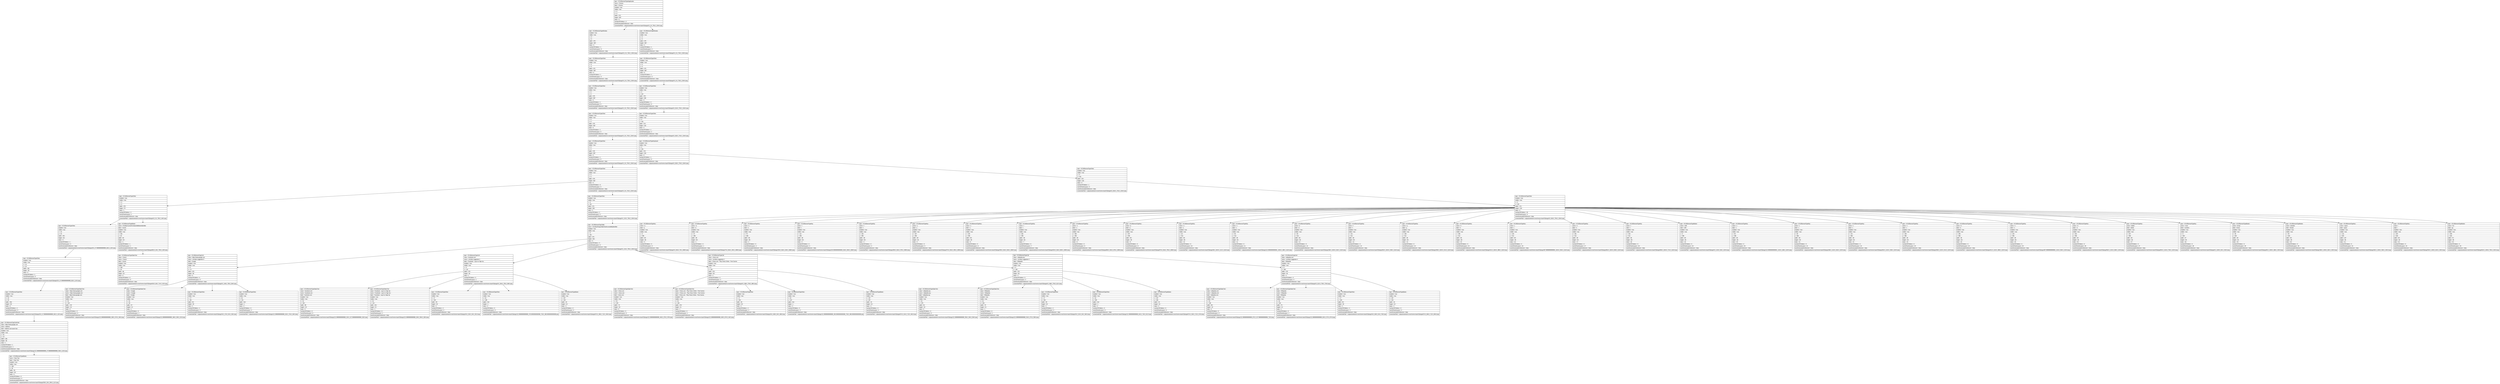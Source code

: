 digraph Layout {

	node [shape=record fontname=Arial];

	0	[label="{type = XCUIElementTypeApplication\l|name = Chrome\l|label = Chrome\l|enabled = true\l|visible = true\l|x = 0\l|y = 0\l|width = 375\l|height = 667\l|index = 0\l|numberOfChildren = 3\l|eventGeneratedOnElement = false \l|screenshotPath = outputs/android-to-ios/chrome-back/S3/pngs/0.0_0.0_750.0_1334.0.png\l}"]
	1	[label="{type = XCUIElementTypeWindow\l|enabled = true\l|visible = true\l|x = 0\l|y = 0\l|width = 375\l|height = 667\l|index = 0\l|numberOfChildren = 1\l|numInParentLayout = 0\l|eventGeneratedOnElement = false \l|screenshotPath = outputs/android-to-ios/chrome-back/S3/pngs/0.0_0.0_750.0_1334.0.png\l}"]
	2	[label="{type = XCUIElementTypeWindow\l|enabled = true\l|visible = true\l|x = 0\l|y = 0\l|width = 375\l|height = 667\l|index = 2\l|numberOfChildren = 1\l|numInParentLayout = 2\l|eventGeneratedOnElement = false \l|screenshotPath = outputs/android-to-ios/chrome-back/S3/pngs/0.0_0.0_750.0_1334.0.png\l}"]
	3	[label="{type = XCUIElementTypeOther\l|enabled = true\l|visible = true\l|x = 0\l|y = 0\l|width = 375\l|height = 667\l|index = 0\l|numberOfChildren = 1\l|numInParentLayout = 0\l|eventGeneratedOnElement = false \l|screenshotPath = outputs/android-to-ios/chrome-back/S3/pngs/0.0_0.0_750.0_1334.0.png\l}"]
	4	[label="{type = XCUIElementTypeOther\l|enabled = true\l|visible = true\l|x = 0\l|y = 0\l|width = 375\l|height = 667\l|index = 0\l|numberOfChildren = 1\l|numInParentLayout = 0\l|eventGeneratedOnElement = false \l|screenshotPath = outputs/android-to-ios/chrome-back/S3/pngs/0.0_0.0_750.0_1334.0.png\l}"]
	5	[label="{type = XCUIElementTypeOther\l|enabled = true\l|visible = true\l|x = 0\l|y = 0\l|width = 375\l|height = 667\l|index = 0\l|numberOfChildren = 1\l|numInParentLayout = 0\l|eventGeneratedOnElement = false \l|screenshotPath = outputs/android-to-ios/chrome-back/S3/pngs/0.0_0.0_750.0_1334.0.png\l}"]
	6	[label="{type = XCUIElementTypeOther\l|enabled = true\l|visible = true\l|x = 0\l|y = 407\l|width = 375\l|height = 260\l|index = 0\l|numberOfChildren = 3\l|numInParentLayout = 0\l|eventGeneratedOnElement = false \l|screenshotPath = outputs/android-to-ios/chrome-back/S3/pngs/0.0_814.0_750.0_1334.0.png\l}"]
	7	[label="{type = XCUIElementTypeOther\l|enabled = true\l|visible = true\l|x = 0\l|y = 0\l|width = 375\l|height = 667\l|index = 0\l|numberOfChildren = 1\l|numInParentLayout = 0\l|eventGeneratedOnElement = false \l|screenshotPath = outputs/android-to-ios/chrome-back/S3/pngs/0.0_0.0_750.0_1334.0.png\l}"]
	8	[label="{type = XCUIElementTypeOther\l|enabled = true\l|visible = true\l|x = 0\l|y = 451\l|width = 375\l|height = 216\l|index = 2\l|numberOfChildren = 1\l|numInParentLayout = 2\l|eventGeneratedOnElement = false \l|screenshotPath = outputs/android-to-ios/chrome-back/S3/pngs/0.0_902.0_750.0_1334.0.png\l}"]
	9	[label="{type = XCUIElementTypeOther\l|enabled = true\l|visible = true\l|x = 0\l|y = 0\l|width = 375\l|height = 667\l|index = 0\l|numberOfChildren = 1\l|numInParentLayout = 0\l|eventGeneratedOnElement = false \l|screenshotPath = outputs/android-to-ios/chrome-back/S3/pngs/0.0_0.0_750.0_1334.0.png\l}"]
	10	[label="{type = XCUIElementTypeKeyboard\l|enabled = true\l|visible = true\l|x = 0\l|y = 451\l|width = 375\l|height = 216\l|index = 0\l|numberOfChildren = 1\l|numInParentLayout = 0\l|eventGeneratedOnElement = false \l|screenshotPath = outputs/android-to-ios/chrome-back/S3/pngs/0.0_902.0_750.0_1334.0.png\l}"]
	11	[label="{type = XCUIElementTypeOther\l|enabled = true\l|visible = true\l|x = 0\l|y = 0\l|width = 375\l|height = 667\l|index = 0\l|numberOfChildren = 6\l|numInParentLayout = 0\l|eventGeneratedOnElement = false \l|screenshotPath = outputs/android-to-ios/chrome-back/S3/pngs/0.0_0.0_750.0_1334.0.png\l}"]
	12	[label="{type = XCUIElementTypeOther\l|enabled = true\l|visible = true\l|x = 0\l|y = 451\l|width = 375\l|height = 216\l|index = 0\l|numberOfChildren = 1\l|numInParentLayout = 0\l|eventGeneratedOnElement = false \l|screenshotPath = outputs/android-to-ios/chrome-back/S3/pngs/0.0_902.0_750.0_1334.0.png\l}"]
	13	[label="{type = XCUIElementTypeOther\l|enabled = true\l|visible = true\l|x = 0\l|y = 0\l|width = 375\l|height = 70\l|index = 1\l|numberOfChildren = 3\l|numInParentLayout = 1\l|eventGeneratedOnElement = false \l|screenshotPath = outputs/android-to-ios/chrome-back/S3/pngs/0.0_0.0_750.0_140.0.png\l}"]
	14	[label="{type = XCUIElementTypeOther\l|enabled = true\l|visible = true\l|x = 0\l|y = 66\l|width = 375\l|height = 601\l|index = 5\l|numberOfChildren = 2\l|numInParentLayout = 5\l|eventGeneratedOnElement = false \l|screenshotPath = outputs/android-to-ios/chrome-back/S3/pngs/0.0_132.0_750.0_1334.0.png\l}"]
	15	[label="{type = XCUIElementTypeOther\l|enabled = true\l|visible = true\l|x = 0\l|y = 451\l|width = 375\l|height = 216\l|index = 0\l|numberOfChildren = 34\l|numInParentLayout = 0\l|eventGeneratedOnElement = false \l|screenshotPath = outputs/android-to-ios/chrome-back/S3/pngs/0.0_902.0_750.0_1334.0.png\l}"]
	16	[label="{type = XCUIElementTypeOther\l|enabled = true\l|visible = true\l|x = 10\l|y = 24\l|width = 291\l|height = 36\l|index = 0\l|numberOfChildren = 1\l|numInParentLayout = 0\l|eventGeneratedOnElement = false \l|screenshotPath = outputs/android-to-ios/chrome-back/S3/pngs/20.0_47.99999999999999_602.0_120.0.png\l}"]
	17	[label="{type = XCUIElementTypeButton\l|name = kToolbarCancelOmniboxEditButtonIdentifier\l|label = Cancel\l|enabled = true\l|visible = true\l|x = 301\l|y = 20\l|width = 64\l|height = 44\l|index = 1\l|numberOfChildren = 1\l|numInParentLayout = 1\l|eventGeneratedOnElement = false \l|screenshotPath = outputs/android-to-ios/chrome-back/S3/pngs/602.0_40.0_730.0_128.0.png\l}"]
	18	[label="{type = XCUIElementTypeTable\l|name = OmniboxPopupTableViewAccessibilityIdentifier\l|enabled = true\l|visible = true\l|x = 0\l|y = 66\l|width = 375\l|height = 601\l|index = 0\l|numberOfChildren = 5\l|numInParentLayout = 0\l|eventGeneratedOnElement = false \l|screenshotPath = outputs/android-to-ios/chrome-back/S3/pngs/0.0_132.0_750.0_1334.0.png\l}"]
	19	[label="{type = XCUIElementTypeKey\l|name = q\l|label = q\l|enabled = true\l|visible = true\l|x = 0\l|y = 458\l|width = 38\l|height = 46\l|index = 0\l|numberOfChildren = 0\l|numInParentLayout = 0\l|eventGeneratedOnElement = false \l|screenshotPath = outputs/android-to-ios/chrome-back/S3/pngs/0.0_916.0_76.0_1008.0.png\l}"]
	20	[label="{type = XCUIElementTypeKey\l|name = w\l|label = w\l|enabled = true\l|visible = true\l|x = 37\l|y = 458\l|width = 38\l|height = 46\l|index = 1\l|numberOfChildren = 0\l|numInParentLayout = 1\l|eventGeneratedOnElement = false \l|screenshotPath = outputs/android-to-ios/chrome-back/S3/pngs/74.0_916.0_150.0_1008.0.png\l}"]
	21	[label="{type = XCUIElementTypeKey\l|name = e\l|label = e\l|enabled = true\l|visible = true\l|x = 75\l|y = 458\l|width = 38\l|height = 46\l|index = 2\l|numberOfChildren = 0\l|numInParentLayout = 2\l|eventGeneratedOnElement = false \l|screenshotPath = outputs/android-to-ios/chrome-back/S3/pngs/150.0_916.0_226.0_1008.0.png\l}"]
	22	[label="{type = XCUIElementTypeKey\l|name = r\l|label = r\l|enabled = true\l|visible = true\l|x = 112\l|y = 458\l|width = 38\l|height = 46\l|index = 3\l|numberOfChildren = 0\l|numInParentLayout = 3\l|eventGeneratedOnElement = false \l|screenshotPath = outputs/android-to-ios/chrome-back/S3/pngs/224.00000000000003_916.0_300.0_1008.0.png\l}"]
	23	[label="{type = XCUIElementTypeKey\l|name = t\l|label = t\l|enabled = true\l|visible = true\l|x = 150\l|y = 458\l|width = 38\l|height = 46\l|index = 4\l|numberOfChildren = 0\l|numInParentLayout = 4\l|eventGeneratedOnElement = false \l|screenshotPath = outputs/android-to-ios/chrome-back/S3/pngs/300.0_916.0_376.0_1008.0.png\l}"]
	24	[label="{type = XCUIElementTypeKey\l|name = y\l|label = y\l|enabled = true\l|visible = true\l|x = 187\l|y = 458\l|width = 38\l|height = 46\l|index = 5\l|numberOfChildren = 0\l|numInParentLayout = 5\l|eventGeneratedOnElement = false \l|screenshotPath = outputs/android-to-ios/chrome-back/S3/pngs/374.0_916.0_450.0_1008.0.png\l}"]
	25	[label="{type = XCUIElementTypeKey\l|name = u\l|label = u\l|enabled = true\l|visible = true\l|x = 225\l|y = 458\l|width = 38\l|height = 46\l|index = 6\l|numberOfChildren = 0\l|numInParentLayout = 6\l|eventGeneratedOnElement = false \l|screenshotPath = outputs/android-to-ios/chrome-back/S3/pngs/450.0_916.0_526.0_1008.0.png\l}"]
	26	[label="{type = XCUIElementTypeKey\l|name = i\l|label = i\l|enabled = true\l|visible = true\l|x = 262\l|y = 458\l|width = 38\l|height = 46\l|index = 7\l|numberOfChildren = 0\l|numInParentLayout = 7\l|eventGeneratedOnElement = false \l|screenshotPath = outputs/android-to-ios/chrome-back/S3/pngs/524.0_916.0_600.0_1008.0.png\l}"]
	27	[label="{type = XCUIElementTypeKey\l|name = o\l|label = o\l|enabled = true\l|visible = true\l|x = 300\l|y = 458\l|width = 38\l|height = 46\l|index = 8\l|numberOfChildren = 0\l|numInParentLayout = 8\l|eventGeneratedOnElement = false \l|screenshotPath = outputs/android-to-ios/chrome-back/S3/pngs/600.0_916.0_676.0_1008.0.png\l}"]
	28	[label="{type = XCUIElementTypeKey\l|name = p\l|label = p\l|enabled = true\l|visible = true\l|x = 337\l|y = 458\l|width = 38\l|height = 46\l|index = 9\l|numberOfChildren = 0\l|numInParentLayout = 9\l|eventGeneratedOnElement = false \l|screenshotPath = outputs/android-to-ios/chrome-back/S3/pngs/674.0_916.0_750.0_1008.0.png\l}"]
	29	[label="{type = XCUIElementTypeKey\l|name = a\l|label = a\l|enabled = true\l|visible = true\l|x = 18\l|y = 512\l|width = 38\l|height = 46\l|index = 10\l|numberOfChildren = 0\l|numInParentLayout = 10\l|eventGeneratedOnElement = false \l|screenshotPath = outputs/android-to-ios/chrome-back/S3/pngs/36.0_1024.0_112.0_1116.0.png\l}"]
	30	[label="{type = XCUIElementTypeKey\l|name = s\l|label = s\l|enabled = true\l|visible = true\l|x = 56\l|y = 512\l|width = 38\l|height = 46\l|index = 11\l|numberOfChildren = 0\l|numInParentLayout = 11\l|eventGeneratedOnElement = false \l|screenshotPath = outputs/android-to-ios/chrome-back/S3/pngs/112.00000000000001_1024.0_188.0_1116.0.png\l}"]
	31	[label="{type = XCUIElementTypeKey\l|name = d\l|label = d\l|enabled = true\l|visible = true\l|x = 93\l|y = 512\l|width = 38\l|height = 46\l|index = 12\l|numberOfChildren = 0\l|numInParentLayout = 12\l|eventGeneratedOnElement = false \l|screenshotPath = outputs/android-to-ios/chrome-back/S3/pngs/186.0_1024.0_262.0_1116.0.png\l}"]
	32	[label="{type = XCUIElementTypeKey\l|name = f\l|label = f\l|enabled = true\l|visible = true\l|x = 131\l|y = 512\l|width = 38\l|height = 46\l|index = 13\l|numberOfChildren = 0\l|numInParentLayout = 13\l|eventGeneratedOnElement = false \l|screenshotPath = outputs/android-to-ios/chrome-back/S3/pngs/262.0_1024.0_338.0_1116.0.png\l}"]
	33	[label="{type = XCUIElementTypeKey\l|name = g\l|label = g\l|enabled = true\l|visible = true\l|x = 169\l|y = 512\l|width = 38\l|height = 46\l|index = 14\l|numberOfChildren = 0\l|numInParentLayout = 14\l|eventGeneratedOnElement = false \l|screenshotPath = outputs/android-to-ios/chrome-back/S3/pngs/338.0_1024.0_414.0_1116.0.png\l}"]
	34	[label="{type = XCUIElementTypeKey\l|name = h\l|label = h\l|enabled = true\l|visible = true\l|x = 206\l|y = 512\l|width = 38\l|height = 46\l|index = 15\l|numberOfChildren = 0\l|numInParentLayout = 15\l|eventGeneratedOnElement = false \l|screenshotPath = outputs/android-to-ios/chrome-back/S3/pngs/412.0_1024.0_488.0_1116.0.png\l}"]
	35	[label="{type = XCUIElementTypeKey\l|name = j\l|label = j\l|enabled = true\l|visible = true\l|x = 244\l|y = 512\l|width = 38\l|height = 46\l|index = 16\l|numberOfChildren = 0\l|numInParentLayout = 16\l|eventGeneratedOnElement = false \l|screenshotPath = outputs/android-to-ios/chrome-back/S3/pngs/487.99999999999994_1024.0_564.0_1116.0.png\l}"]
	36	[label="{type = XCUIElementTypeKey\l|name = k\l|label = k\l|enabled = true\l|visible = true\l|x = 281\l|y = 512\l|width = 38\l|height = 46\l|index = 17\l|numberOfChildren = 0\l|numInParentLayout = 17\l|eventGeneratedOnElement = false \l|screenshotPath = outputs/android-to-ios/chrome-back/S3/pngs/562.0_1024.0_638.0_1116.0.png\l}"]
	37	[label="{type = XCUIElementTypeKey\l|name = l\l|label = l\l|enabled = true\l|visible = true\l|x = 319\l|y = 512\l|width = 38\l|height = 46\l|index = 18\l|numberOfChildren = 0\l|numInParentLayout = 18\l|eventGeneratedOnElement = false \l|screenshotPath = outputs/android-to-ios/chrome-back/S3/pngs/638.0_1024.0_714.0_1116.0.png\l}"]
	38	[label="{type = XCUIElementTypeButton\l|name = shift\l|label = shift\l|enabled = true\l|visible = true\l|x = 0\l|y = 566\l|width = 48\l|height = 46\l|index = 19\l|numberOfChildren = 0\l|numInParentLayout = 19\l|eventGeneratedOnElement = false \l|screenshotPath = outputs/android-to-ios/chrome-back/S3/pngs/0.0_1132.0_96.0_1224.0.png\l}"]
	39	[label="{type = XCUIElementTypeKey\l|name = z\l|label = z\l|enabled = true\l|visible = true\l|x = 56\l|y = 566\l|width = 38\l|height = 46\l|index = 20\l|numberOfChildren = 0\l|numInParentLayout = 20\l|eventGeneratedOnElement = false \l|screenshotPath = outputs/android-to-ios/chrome-back/S3/pngs/112.00000000000001_1132.0_188.0_1224.0.png\l}"]
	40	[label="{type = XCUIElementTypeKey\l|name = x\l|label = x\l|enabled = true\l|visible = true\l|x = 93\l|y = 566\l|width = 38\l|height = 46\l|index = 21\l|numberOfChildren = 0\l|numInParentLayout = 21\l|eventGeneratedOnElement = false \l|screenshotPath = outputs/android-to-ios/chrome-back/S3/pngs/186.0_1132.0_262.0_1224.0.png\l}"]
	41	[label="{type = XCUIElementTypeKey\l|name = c\l|label = c\l|enabled = true\l|visible = true\l|x = 131\l|y = 566\l|width = 38\l|height = 46\l|index = 22\l|numberOfChildren = 0\l|numInParentLayout = 22\l|eventGeneratedOnElement = false \l|screenshotPath = outputs/android-to-ios/chrome-back/S3/pngs/262.0_1132.0_338.0_1224.0.png\l}"]
	42	[label="{type = XCUIElementTypeKey\l|name = v\l|label = v\l|enabled = true\l|visible = true\l|x = 169\l|y = 566\l|width = 38\l|height = 46\l|index = 23\l|numberOfChildren = 0\l|numInParentLayout = 23\l|eventGeneratedOnElement = false \l|screenshotPath = outputs/android-to-ios/chrome-back/S3/pngs/338.0_1132.0_414.0_1224.0.png\l}"]
	43	[label="{type = XCUIElementTypeKey\l|name = b\l|label = b\l|enabled = true\l|visible = true\l|x = 206\l|y = 566\l|width = 38\l|height = 46\l|index = 24\l|numberOfChildren = 0\l|numInParentLayout = 24\l|eventGeneratedOnElement = false \l|screenshotPath = outputs/android-to-ios/chrome-back/S3/pngs/412.0_1132.0_488.0_1224.0.png\l}"]
	44	[label="{type = XCUIElementTypeKey\l|name = n\l|label = n\l|enabled = true\l|visible = true\l|x = 244\l|y = 566\l|width = 38\l|height = 46\l|index = 25\l|numberOfChildren = 0\l|numInParentLayout = 25\l|eventGeneratedOnElement = false \l|screenshotPath = outputs/android-to-ios/chrome-back/S3/pngs/487.99999999999994_1132.0_564.0_1224.0.png\l}"]
	45	[label="{type = XCUIElementTypeKey\l|name = m\l|label = m\l|enabled = true\l|visible = true\l|x = 281\l|y = 566\l|width = 38\l|height = 46\l|index = 26\l|numberOfChildren = 0\l|numInParentLayout = 26\l|eventGeneratedOnElement = false \l|screenshotPath = outputs/android-to-ios/chrome-back/S3/pngs/562.0_1132.0_638.0_1224.0.png\l}"]
	46	[label="{type = XCUIElementTypeKey\l|name = delete\l|label = delete\l|enabled = true\l|visible = true\l|x = 327\l|y = 566\l|width = 48\l|height = 46\l|index = 27\l|numberOfChildren = 0\l|numInParentLayout = 27\l|eventGeneratedOnElement = false \l|screenshotPath = outputs/android-to-ios/chrome-back/S3/pngs/654.0_1132.0_750.0_1224.0.png\l}"]
	47	[label="{type = XCUIElementTypeKey\l|name = more\l|label = numbers\l|enabled = true\l|visible = true\l|x = 0\l|y = 620\l|width = 47\l|height = 46\l|index = 28\l|numberOfChildren = 0\l|numInParentLayout = 28\l|eventGeneratedOnElement = false \l|screenshotPath = outputs/android-to-ios/chrome-back/S3/pngs/0.0_1240.0_94.0_1332.0.png\l}"]
	48	[label="{type = XCUIElementTypeButton\l|name = Emoji\l|label = Emoji\l|enabled = true\l|visible = true\l|x = 46\l|y = 620\l|width = 48\l|height = 46\l|index = 29\l|numberOfChildren = 0\l|numInParentLayout = 29\l|eventGeneratedOnElement = false \l|screenshotPath = outputs/android-to-ios/chrome-back/S3/pngs/92.0_1240.0_188.0_1332.0.png\l}"]
	49	[label="{type = XCUIElementTypeButton\l|name = dictation\l|label = Dictate\l|enabled = true\l|visible = true\l|x = 93\l|y = 620\l|width = 38\l|height = 46\l|index = 30\l|numberOfChildren = 0\l|numInParentLayout = 30\l|eventGeneratedOnElement = false \l|screenshotPath = outputs/android-to-ios/chrome-back/S3/pngs/186.0_1240.0_262.0_1332.0.png\l}"]
	50	[label="{type = XCUIElementTypeKey\l|name = space\l|label = space\l|enabled = true\l|visible = true\l|x = 131\l|y = 620\l|width = 137\l|height = 46\l|index = 31\l|numberOfChildren = 0\l|numInParentLayout = 31\l|eventGeneratedOnElement = false \l|screenshotPath = outputs/android-to-ios/chrome-back/S3/pngs/262.0_1240.0_536.0_1332.0.png\l}"]
	51	[label="{type = XCUIElementTypeKey\l|name = .\l|label = .\l|enabled = true\l|visible = true\l|x = 267\l|y = 620\l|width = 38\l|height = 46\l|index = 32\l|numberOfChildren = 0\l|numInParentLayout = 32\l|eventGeneratedOnElement = false \l|screenshotPath = outputs/android-to-ios/chrome-back/S3/pngs/534.0_1240.0_610.0_1332.0.png\l}"]
	52	[label="{type = XCUIElementTypeButton\l|name = Go\l|label = go\l|enabled = true\l|visible = true\l|x = 305\l|y = 620\l|width = 70\l|height = 46\l|index = 33\l|numberOfChildren = 0\l|numInParentLayout = 33\l|eventGeneratedOnElement = false \l|screenshotPath = outputs/android-to-ios/chrome-back/S3/pngs/610.0_1240.0_750.0_1332.0.png\l}"]
	53	[label="{type = XCUIElementTypeOther\l|enabled = true\l|visible = true\l|x = 10\l|y = 24\l|width = 291\l|height = 36\l|index = 0\l|numberOfChildren = 1\l|numInParentLayout = 0\l|eventGeneratedOnElement = false \l|screenshotPath = outputs/android-to-ios/chrome-back/S3/pngs/20.0_47.99999999999999_602.0_120.0.png\l}"]
	54	[label="{type = XCUIElementTypeStaticText\l|value = Cancel\l|name = Cancel\l|label = Cancel\l|enabled = true\l|visible = true\l|x = 309\l|y = 33\l|width = 48\l|height = 18\l|index = 0\l|numberOfChildren = 0\l|numInParentLayout = 0\l|eventGeneratedOnElement = false \l|screenshotPath = outputs/android-to-ios/chrome-back/S3/pngs/618.0_66.0_714.0_102.0.png\l}"]
	55	[label="{type = XCUIElementTypeCell\l|value = https://www.google.com\l|name = omnibox suggestion 0\l|label = Google\l|enabled = true\l|visible = true\l|x = 0\l|y = 74\l|width = 375\l|height = 58\l|index = 0\l|numberOfChildren = 4\l|numInParentLayout = 0\l|eventGeneratedOnElement = false \l|screenshotPath = outputs/android-to-ios/chrome-back/S3/pngs/0.0_148.0_750.0_264.0.png\l}"]
	56	[label="{type = XCUIElementTypeCell\l|value = facebook.com\l|name = omnibox suggestion 1\l|label = Facebook - Log In or Sign Up\l|enabled = true\l|visible = true\l|x = 0\l|y = 132\l|width = 375\l|height = 58\l|index = 1\l|numberOfChildren = 5\l|numInParentLayout = 1\l|eventGeneratedOnElement = false \l|screenshotPath = outputs/android-to-ios/chrome-back/S3/pngs/0.0_264.0_750.0_380.0.png\l}"]
	57	[label="{type = XCUIElementTypeCell\l|value = chess.com\l|name = omnibox suggestion 2\l|label = Chess.com - Play Chess Online - Free Games\l|enabled = true\l|visible = true\l|x = 0\l|y = 190\l|width = 375\l|height = 58\l|index = 2\l|numberOfChildren = 5\l|numInParentLayout = 2\l|eventGeneratedOnElement = false \l|screenshotPath = outputs/android-to-ios/chrome-back/S3/pngs/0.0_380.0_750.0_496.0.png\l}"]
	58	[label="{type = XCUIElementTypeCell\l|value = wikipedia.org\l|name = omnibox suggestion 3\l|label = Wikipedia\l|enabled = true\l|visible = true\l|x = 0\l|y = 248\l|width = 375\l|height = 58\l|index = 3\l|numberOfChildren = 5\l|numInParentLayout = 3\l|eventGeneratedOnElement = false \l|screenshotPath = outputs/android-to-ios/chrome-back/S3/pngs/0.0_496.0_750.0_612.0.png\l}"]
	59	[label="{type = XCUIElementTypeCell\l|value = wikipedia.com\l|name = omnibox suggestion 4\l|label = Wikipedia\l|enabled = true\l|visible = true\l|x = 0\l|y = 306\l|width = 375\l|height = 58\l|index = 4\l|numberOfChildren = 4\l|numInParentLayout = 4\l|eventGeneratedOnElement = false \l|screenshotPath = outputs/android-to-ios/chrome-back/S3/pngs/0.0_612.0_750.0_728.0.png\l}"]
	60	[label="{type = XCUIElementTypeOther\l|enabled = true\l|visible = true\l|x = 10\l|y = 24\l|width = 291\l|height = 36\l|index = 0\l|numberOfChildren = 2\l|numInParentLayout = 0\l|eventGeneratedOnElement = false \l|screenshotPath = outputs/android-to-ios/chrome-back/S3/pngs/20.0_47.99999999999999_602.0_120.0.png\l}"]
	61	[label="{type = XCUIElementTypeStaticText\l|value = https://www.google.com\l|name = https://www.google.com\l|label = https://www.google.com\l|enabled = true\l|visible = true\l|x = 61\l|y = 104\l|width = 176\l|height = 19\l|index = 0\l|numberOfChildren = 0\l|numInParentLayout = 0\l|eventGeneratedOnElement = false \l|screenshotPath = outputs/android-to-ios/chrome-back/S3/pngs/121.99999999999999_208.0_474.0_246.0.png\l}"]
	62	[label="{type = XCUIElementTypeStaticText\l|value = Google\l|name = Google\l|label = Google\l|enabled = true\l|visible = true\l|x = 61\l|y = 84\l|width = 57\l|height = 21\l|index = 1\l|numberOfChildren = 0\l|numInParentLayout = 1\l|eventGeneratedOnElement = false \l|screenshotPath = outputs/android-to-ios/chrome-back/S3/pngs/121.99999999999999_168.0_236.0_210.0.png\l}"]
	63	[label="{type = XCUIElementTypeOther\l|enabled = true\l|visible = true\l|x = 17\l|y = 88\l|width = 30\l|height = 30\l|index = 2\l|numberOfChildren = 2\l|numInParentLayout = 2\l|eventGeneratedOnElement = false \l|screenshotPath = outputs/android-to-ios/chrome-back/S3/pngs/34.0_176.0_94.0_236.0.png\l}"]
	64	[label="{type = XCUIElementTypeOther\l|enabled = true\l|visible = true\l|x = 61\l|y = 131\l|width = 314\l|height = 1\l|index = 3\l|numberOfChildren = 0\l|numInParentLayout = 3\l|eventGeneratedOnElement = false \l|screenshotPath = outputs/android-to-ios/chrome-back/S3/pngs/121.99999999999999_262.0_750.0_264.0.png\l}"]
	65	[label="{type = XCUIElementTypeStaticText\l|value = facebook.com\l|name = facebook.com\l|label = facebook.com\l|enabled = true\l|visible = true\l|x = 61\l|y = 162\l|width = 98\l|height = 19\l|index = 0\l|numberOfChildren = 0\l|numInParentLayout = 0\l|eventGeneratedOnElement = false \l|screenshotPath = outputs/android-to-ios/chrome-back/S3/pngs/121.99999999999999_324.0_317.99999999999994_362.0.png\l}"]
	66	[label="{type = XCUIElementTypeStaticText\l|value = Facebook - Log In or Sign Up\l|name = Facebook - Log In or Sign Up\l|label = Facebook - Log In or Sign Up\l|enabled = true\l|visible = true\l|x = 61\l|y = 142\l|width = 221\l|height = 21\l|index = 1\l|numberOfChildren = 0\l|numInParentLayout = 1\l|eventGeneratedOnElement = false \l|screenshotPath = outputs/android-to-ios/chrome-back/S3/pngs/121.99999999999999_284.0_564.0_326.0.png\l}"]
	67	[label="{type = XCUIElementTypeOther\l|enabled = true\l|visible = true\l|x = 17\l|y = 146\l|width = 30\l|height = 30\l|index = 2\l|numberOfChildren = 2\l|numInParentLayout = 2\l|eventGeneratedOnElement = false \l|screenshotPath = outputs/android-to-ios/chrome-back/S3/pngs/34.0_292.0_94.0_352.0.png\l}"]
	68	[label="{type = XCUIElementTypeOther\l|enabled = true\l|visible = true\l|x = 61\l|y = 189\l|width = 314\l|height = 1\l|index = 3\l|numberOfChildren = 0\l|numInParentLayout = 3\l|eventGeneratedOnElement = false \l|screenshotPath = outputs/android-to-ios/chrome-back/S3/pngs/121.99999999999999_378.00000000000006_750.0_380.00000000000006.png\l}"]
	69	[label="{type = XCUIElementTypeButton\l|enabled = true\l|visible = true\l|x = 337\l|y = 149\l|width = 24\l|height = 24\l|index = 4\l|numberOfChildren = 0\l|numInParentLayout = 4\l|eventGeneratedOnElement = false \l|screenshotPath = outputs/android-to-ios/chrome-back/S3/pngs/674.0_298.0_722.0_346.0.png\l}"]
	70	[label="{type = XCUIElementTypeStaticText\l|value = chess.com\l|name = chess.com\l|label = chess.com\l|enabled = true\l|visible = true\l|x = 61\l|y = 220\l|width = 74\l|height = 19\l|index = 0\l|numberOfChildren = 0\l|numInParentLayout = 0\l|eventGeneratedOnElement = false \l|screenshotPath = outputs/android-to-ios/chrome-back/S3/pngs/121.99999999999999_440.0_270.0_478.0.png\l}"]
	71	[label="{type = XCUIElementTypeStaticText\l|value = Chess.com - Play Chess Online - Free Games\l|name = Chess.com - Play Chess Online - Free Games\l|label = Chess.com - Play Chess Online - Free Games\l|enabled = true\l|visible = true\l|x = 61\l|y = 200\l|width = 276\l|height = 21\l|index = 1\l|numberOfChildren = 0\l|numInParentLayout = 1\l|eventGeneratedOnElement = false \l|screenshotPath = outputs/android-to-ios/chrome-back/S3/pngs/121.99999999999999_400.0_674.0_442.0.png\l}"]
	72	[label="{type = XCUIElementTypeOther\l|enabled = true\l|visible = true\l|x = 17\l|y = 204\l|width = 30\l|height = 30\l|index = 2\l|numberOfChildren = 2\l|numInParentLayout = 2\l|eventGeneratedOnElement = false \l|screenshotPath = outputs/android-to-ios/chrome-back/S3/pngs/34.0_408.0_94.0_468.0.png\l}"]
	73	[label="{type = XCUIElementTypeOther\l|enabled = true\l|visible = true\l|x = 61\l|y = 247\l|width = 314\l|height = 1\l|index = 3\l|numberOfChildren = 0\l|numInParentLayout = 3\l|eventGeneratedOnElement = false \l|screenshotPath = outputs/android-to-ios/chrome-back/S3/pngs/121.99999999999999_494.00000000000006_750.0_496.00000000000006.png\l}"]
	74	[label="{type = XCUIElementTypeButton\l|enabled = true\l|visible = true\l|x = 337\l|y = 207\l|width = 24\l|height = 24\l|index = 4\l|numberOfChildren = 0\l|numInParentLayout = 4\l|eventGeneratedOnElement = false \l|screenshotPath = outputs/android-to-ios/chrome-back/S3/pngs/674.0_414.0_722.0_462.0.png\l}"]
	75	[label="{type = XCUIElementTypeStaticText\l|value = wikipedia.org\l|name = wikipedia.org\l|label = wikipedia.org\l|enabled = true\l|visible = true\l|x = 61\l|y = 278\l|width = 91\l|height = 19\l|index = 0\l|numberOfChildren = 0\l|numInParentLayout = 0\l|eventGeneratedOnElement = false \l|screenshotPath = outputs/android-to-ios/chrome-back/S3/pngs/121.99999999999999_556.0_304.0_594.0.png\l}"]
	76	[label="{type = XCUIElementTypeStaticText\l|value = Wikipedia\l|name = Wikipedia\l|label = Wikipedia\l|enabled = true\l|visible = true\l|x = 61\l|y = 258\l|width = 75\l|height = 21\l|index = 1\l|numberOfChildren = 0\l|numInParentLayout = 1\l|eventGeneratedOnElement = false \l|screenshotPath = outputs/android-to-ios/chrome-back/S3/pngs/121.99999999999999_516.0_272.0_558.0.png\l}"]
	77	[label="{type = XCUIElementTypeOther\l|enabled = true\l|visible = true\l|x = 17\l|y = 262\l|width = 30\l|height = 30\l|index = 2\l|numberOfChildren = 2\l|numInParentLayout = 2\l|eventGeneratedOnElement = false \l|screenshotPath = outputs/android-to-ios/chrome-back/S3/pngs/34.0_524.0_94.0_584.0.png\l}"]
	78	[label="{type = XCUIElementTypeOther\l|enabled = true\l|visible = true\l|x = 61\l|y = 305\l|width = 314\l|height = 1\l|index = 3\l|numberOfChildren = 0\l|numInParentLayout = 3\l|eventGeneratedOnElement = false \l|screenshotPath = outputs/android-to-ios/chrome-back/S3/pngs/121.99999999999999_610.0_750.0_612.0.png\l}"]
	79	[label="{type = XCUIElementTypeButton\l|enabled = true\l|visible = true\l|x = 337\l|y = 265\l|width = 24\l|height = 24\l|index = 4\l|numberOfChildren = 0\l|numInParentLayout = 4\l|eventGeneratedOnElement = false \l|screenshotPath = outputs/android-to-ios/chrome-back/S3/pngs/674.0_530.0_722.0_578.0.png\l}"]
	80	[label="{type = XCUIElementTypeStaticText\l|value = wikipedia.com\l|name = wikipedia.com\l|label = wikipedia.com\l|enabled = true\l|visible = true\l|x = 61\l|y = 336\l|width = 98\l|height = 19\l|index = 0\l|numberOfChildren = 0\l|numInParentLayout = 0\l|eventGeneratedOnElement = false \l|screenshotPath = outputs/android-to-ios/chrome-back/S3/pngs/121.99999999999999_672.0_317.99999999999994_710.0.png\l}"]
	81	[label="{type = XCUIElementTypeStaticText\l|value = Wikipedia\l|name = Wikipedia\l|label = Wikipedia\l|enabled = true\l|visible = true\l|x = 61\l|y = 316\l|width = 75\l|height = 21\l|index = 1\l|numberOfChildren = 0\l|numInParentLayout = 1\l|eventGeneratedOnElement = false \l|screenshotPath = outputs/android-to-ios/chrome-back/S3/pngs/121.99999999999999_632.0_272.0_674.0.png\l}"]
	82	[label="{type = XCUIElementTypeOther\l|enabled = true\l|visible = true\l|x = 17\l|y = 320\l|width = 30\l|height = 30\l|index = 2\l|numberOfChildren = 2\l|numInParentLayout = 2\l|eventGeneratedOnElement = false \l|screenshotPath = outputs/android-to-ios/chrome-back/S3/pngs/34.0_640.0_94.0_700.0.png\l}"]
	83	[label="{type = XCUIElementTypeButton\l|enabled = true\l|visible = true\l|x = 337\l|y = 323\l|width = 24\l|height = 24\l|index = 3\l|numberOfChildren = 0\l|numInParentLayout = 3\l|eventGeneratedOnElement = false \l|screenshotPath = outputs/android-to-ios/chrome-back/S3/pngs/674.0_646.0_722.0_694.0.png\l}"]
	84	[label="{type = XCUIElementTypeTextField\l|value = https://www.google.com\l|name = Address\l|label = Address and search bar\l|enabled = true\l|visible = true\l|x = 61\l|y = 24\l|width = 236\l|height = 36\l|index = 1\l|numberOfChildren = 1\l|numInParentLayout = 1\l|eventGeneratedOnElement = false \l|screenshotPath = outputs/android-to-ios/chrome-back/S3/pngs/121.99999999999999_47.99999999999999_594.0_120.0.png\l}"]
	85	[label="{type = XCUIElementTypeButton\l|name = Clear Text\l|label = Clear Text\l|enabled = true\l|visible = true\l|x = 269\l|y = 28\l|width = 28\l|height = 28\l|index = 0\l|numberOfChildren = 0\l|numInParentLayout = 0\l|eventGeneratedOnElement = false \l|screenshotPath = outputs/android-to-ios/chrome-back/S3/pngs/538.0_56.0_594.0_112.0.png\l}"]


	0 -> 1
	0 -> 2
	1 -> 3
	2 -> 4
	3 -> 5
	4 -> 6
	5 -> 7
	6 -> 8
	7 -> 9
	8 -> 10
	9 -> 11
	10 -> 12
	11 -> 13
	11 -> 14
	12 -> 15
	13 -> 16
	13 -> 17
	14 -> 18
	15 -> 19
	15 -> 20
	15 -> 21
	15 -> 22
	15 -> 23
	15 -> 24
	15 -> 25
	15 -> 26
	15 -> 27
	15 -> 28
	15 -> 29
	15 -> 30
	15 -> 31
	15 -> 32
	15 -> 33
	15 -> 34
	15 -> 35
	15 -> 36
	15 -> 37
	15 -> 38
	15 -> 39
	15 -> 40
	15 -> 41
	15 -> 42
	15 -> 43
	15 -> 44
	15 -> 45
	15 -> 46
	15 -> 47
	15 -> 48
	15 -> 49
	15 -> 50
	15 -> 51
	15 -> 52
	16 -> 53
	17 -> 54
	18 -> 55
	18 -> 56
	18 -> 57
	18 -> 58
	18 -> 59
	53 -> 60
	55 -> 61
	55 -> 62
	55 -> 63
	55 -> 64
	56 -> 65
	56 -> 66
	56 -> 67
	56 -> 68
	56 -> 69
	57 -> 70
	57 -> 71
	57 -> 72
	57 -> 73
	57 -> 74
	58 -> 75
	58 -> 76
	58 -> 77
	58 -> 78
	58 -> 79
	59 -> 80
	59 -> 81
	59 -> 82
	59 -> 83
	60 -> 84
	84 -> 85


}